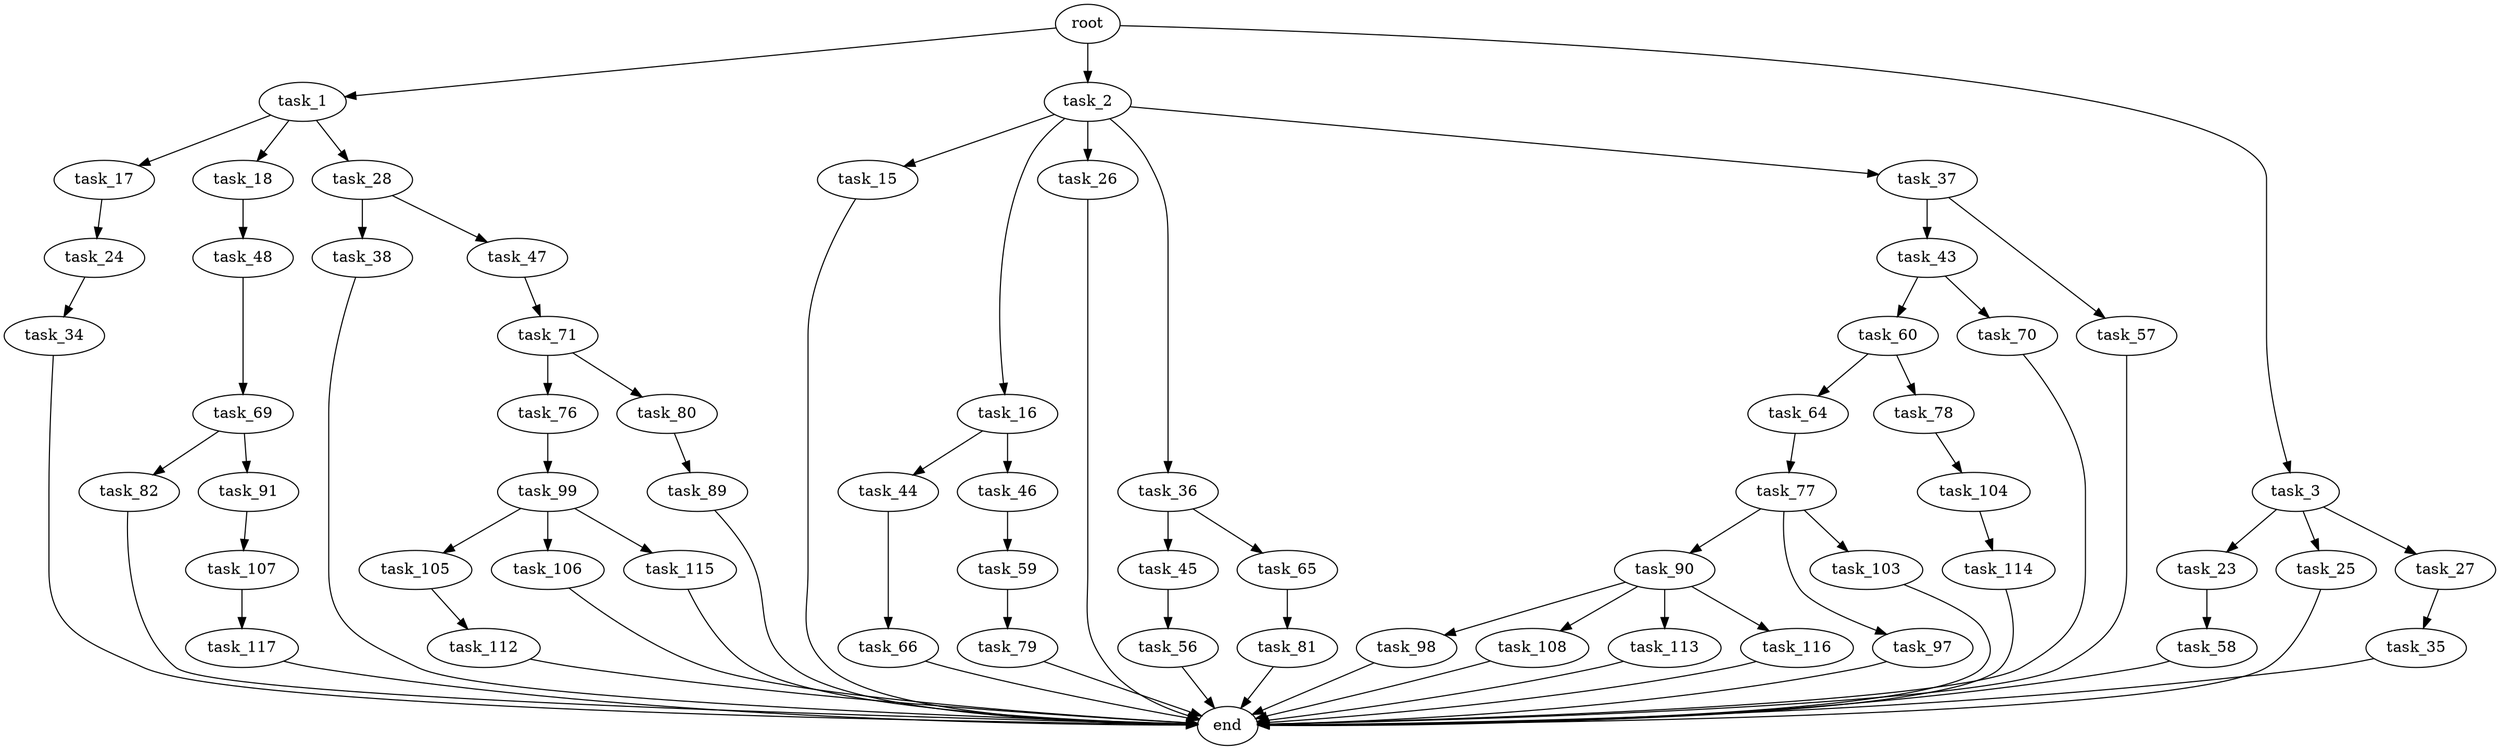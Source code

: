 digraph G {
  root [size="0.000000"];
  task_1 [size="368293445632.000000"];
  task_2 [size="87896525160.000000"];
  task_3 [size="1073741824000.000000"];
  task_15 [size="58796986900.000000"];
  task_16 [size="21965440605.000000"];
  task_17 [size="721312826810.000000"];
  task_18 [size="614221185218.000000"];
  task_23 [size="522092675200.000000"];
  task_24 [size="28991029248.000000"];
  task_25 [size="232690966571.000000"];
  task_26 [size="134217728000.000000"];
  task_27 [size="7540889110.000000"];
  task_28 [size="29394917770.000000"];
  task_34 [size="111969255627.000000"];
  task_35 [size="204485400042.000000"];
  task_36 [size="2930098098.000000"];
  task_37 [size="174573136734.000000"];
  task_38 [size="31026384979.000000"];
  task_43 [size="108181492673.000000"];
  task_44 [size="108079043937.000000"];
  task_45 [size="28991029248.000000"];
  task_46 [size="28440664353.000000"];
  task_47 [size="2162379457.000000"];
  task_48 [size="9942694045.000000"];
  task_56 [size="352114949952.000000"];
  task_57 [size="35530287303.000000"];
  task_58 [size="368293445632.000000"];
  task_59 [size="17823849645.000000"];
  task_60 [size="1073741824000.000000"];
  task_64 [size="665265026322.000000"];
  task_65 [size="8589934592.000000"];
  task_66 [size="10916466487.000000"];
  task_69 [size="11765362768.000000"];
  task_70 [size="1222852622.000000"];
  task_71 [size="8589934592.000000"];
  task_76 [size="650694370693.000000"];
  task_77 [size="1073741824000.000000"];
  task_78 [size="582357325585.000000"];
  task_79 [size="86954691387.000000"];
  task_80 [size="1224743859113.000000"];
  task_81 [size="28842065570.000000"];
  task_82 [size="28991029248.000000"];
  task_89 [size="6651871471.000000"];
  task_90 [size="549755813888.000000"];
  task_91 [size="782757789696.000000"];
  task_97 [size="319943771455.000000"];
  task_98 [size="782757789696.000000"];
  task_99 [size="1073741824000.000000"];
  task_103 [size="7216344788.000000"];
  task_104 [size="83980668940.000000"];
  task_105 [size="26504263841.000000"];
  task_106 [size="642655941520.000000"];
  task_107 [size="15863796458.000000"];
  task_108 [size="28991029248.000000"];
  task_112 [size="264804579802.000000"];
  task_113 [size="29806907322.000000"];
  task_114 [size="35643967247.000000"];
  task_115 [size="231928233984.000000"];
  task_116 [size="8589934592.000000"];
  task_117 [size="134217728000.000000"];
  end [size="0.000000"];

  root -> task_1 [size="1.000000"];
  root -> task_2 [size="1.000000"];
  root -> task_3 [size="1.000000"];
  task_1 -> task_17 [size="411041792.000000"];
  task_1 -> task_18 [size="411041792.000000"];
  task_1 -> task_28 [size="411041792.000000"];
  task_2 -> task_15 [size="209715200.000000"];
  task_2 -> task_16 [size="209715200.000000"];
  task_2 -> task_26 [size="209715200.000000"];
  task_2 -> task_36 [size="209715200.000000"];
  task_2 -> task_37 [size="209715200.000000"];
  task_3 -> task_23 [size="838860800.000000"];
  task_3 -> task_25 [size="838860800.000000"];
  task_3 -> task_27 [size="838860800.000000"];
  task_15 -> end [size="1.000000"];
  task_16 -> task_44 [size="536870912.000000"];
  task_16 -> task_46 [size="536870912.000000"];
  task_17 -> task_24 [size="838860800.000000"];
  task_18 -> task_48 [size="411041792.000000"];
  task_23 -> task_58 [size="536870912.000000"];
  task_24 -> task_34 [size="75497472.000000"];
  task_25 -> end [size="1.000000"];
  task_26 -> end [size="1.000000"];
  task_27 -> task_35 [size="411041792.000000"];
  task_28 -> task_38 [size="536870912.000000"];
  task_28 -> task_47 [size="536870912.000000"];
  task_34 -> end [size="1.000000"];
  task_35 -> end [size="1.000000"];
  task_36 -> task_45 [size="134217728.000000"];
  task_36 -> task_65 [size="134217728.000000"];
  task_37 -> task_43 [size="209715200.000000"];
  task_37 -> task_57 [size="209715200.000000"];
  task_38 -> end [size="1.000000"];
  task_43 -> task_60 [size="134217728.000000"];
  task_43 -> task_70 [size="134217728.000000"];
  task_44 -> task_66 [size="75497472.000000"];
  task_45 -> task_56 [size="75497472.000000"];
  task_46 -> task_59 [size="679477248.000000"];
  task_47 -> task_71 [size="134217728.000000"];
  task_48 -> task_69 [size="301989888.000000"];
  task_56 -> end [size="1.000000"];
  task_57 -> end [size="1.000000"];
  task_58 -> end [size="1.000000"];
  task_59 -> task_79 [size="411041792.000000"];
  task_60 -> task_64 [size="838860800.000000"];
  task_60 -> task_78 [size="838860800.000000"];
  task_64 -> task_77 [size="679477248.000000"];
  task_65 -> task_81 [size="33554432.000000"];
  task_66 -> end [size="1.000000"];
  task_69 -> task_82 [size="209715200.000000"];
  task_69 -> task_91 [size="209715200.000000"];
  task_70 -> end [size="1.000000"];
  task_71 -> task_76 [size="33554432.000000"];
  task_71 -> task_80 [size="33554432.000000"];
  task_76 -> task_99 [size="679477248.000000"];
  task_77 -> task_90 [size="838860800.000000"];
  task_77 -> task_97 [size="838860800.000000"];
  task_77 -> task_103 [size="838860800.000000"];
  task_78 -> task_104 [size="838860800.000000"];
  task_79 -> end [size="1.000000"];
  task_80 -> task_89 [size="838860800.000000"];
  task_81 -> end [size="1.000000"];
  task_82 -> end [size="1.000000"];
  task_89 -> end [size="1.000000"];
  task_90 -> task_98 [size="536870912.000000"];
  task_90 -> task_108 [size="536870912.000000"];
  task_90 -> task_113 [size="536870912.000000"];
  task_90 -> task_116 [size="536870912.000000"];
  task_91 -> task_107 [size="679477248.000000"];
  task_97 -> end [size="1.000000"];
  task_98 -> end [size="1.000000"];
  task_99 -> task_105 [size="838860800.000000"];
  task_99 -> task_106 [size="838860800.000000"];
  task_99 -> task_115 [size="838860800.000000"];
  task_103 -> end [size="1.000000"];
  task_104 -> task_114 [size="75497472.000000"];
  task_105 -> task_112 [size="536870912.000000"];
  task_106 -> end [size="1.000000"];
  task_107 -> task_117 [size="536870912.000000"];
  task_108 -> end [size="1.000000"];
  task_112 -> end [size="1.000000"];
  task_113 -> end [size="1.000000"];
  task_114 -> end [size="1.000000"];
  task_115 -> end [size="1.000000"];
  task_116 -> end [size="1.000000"];
  task_117 -> end [size="1.000000"];
}
